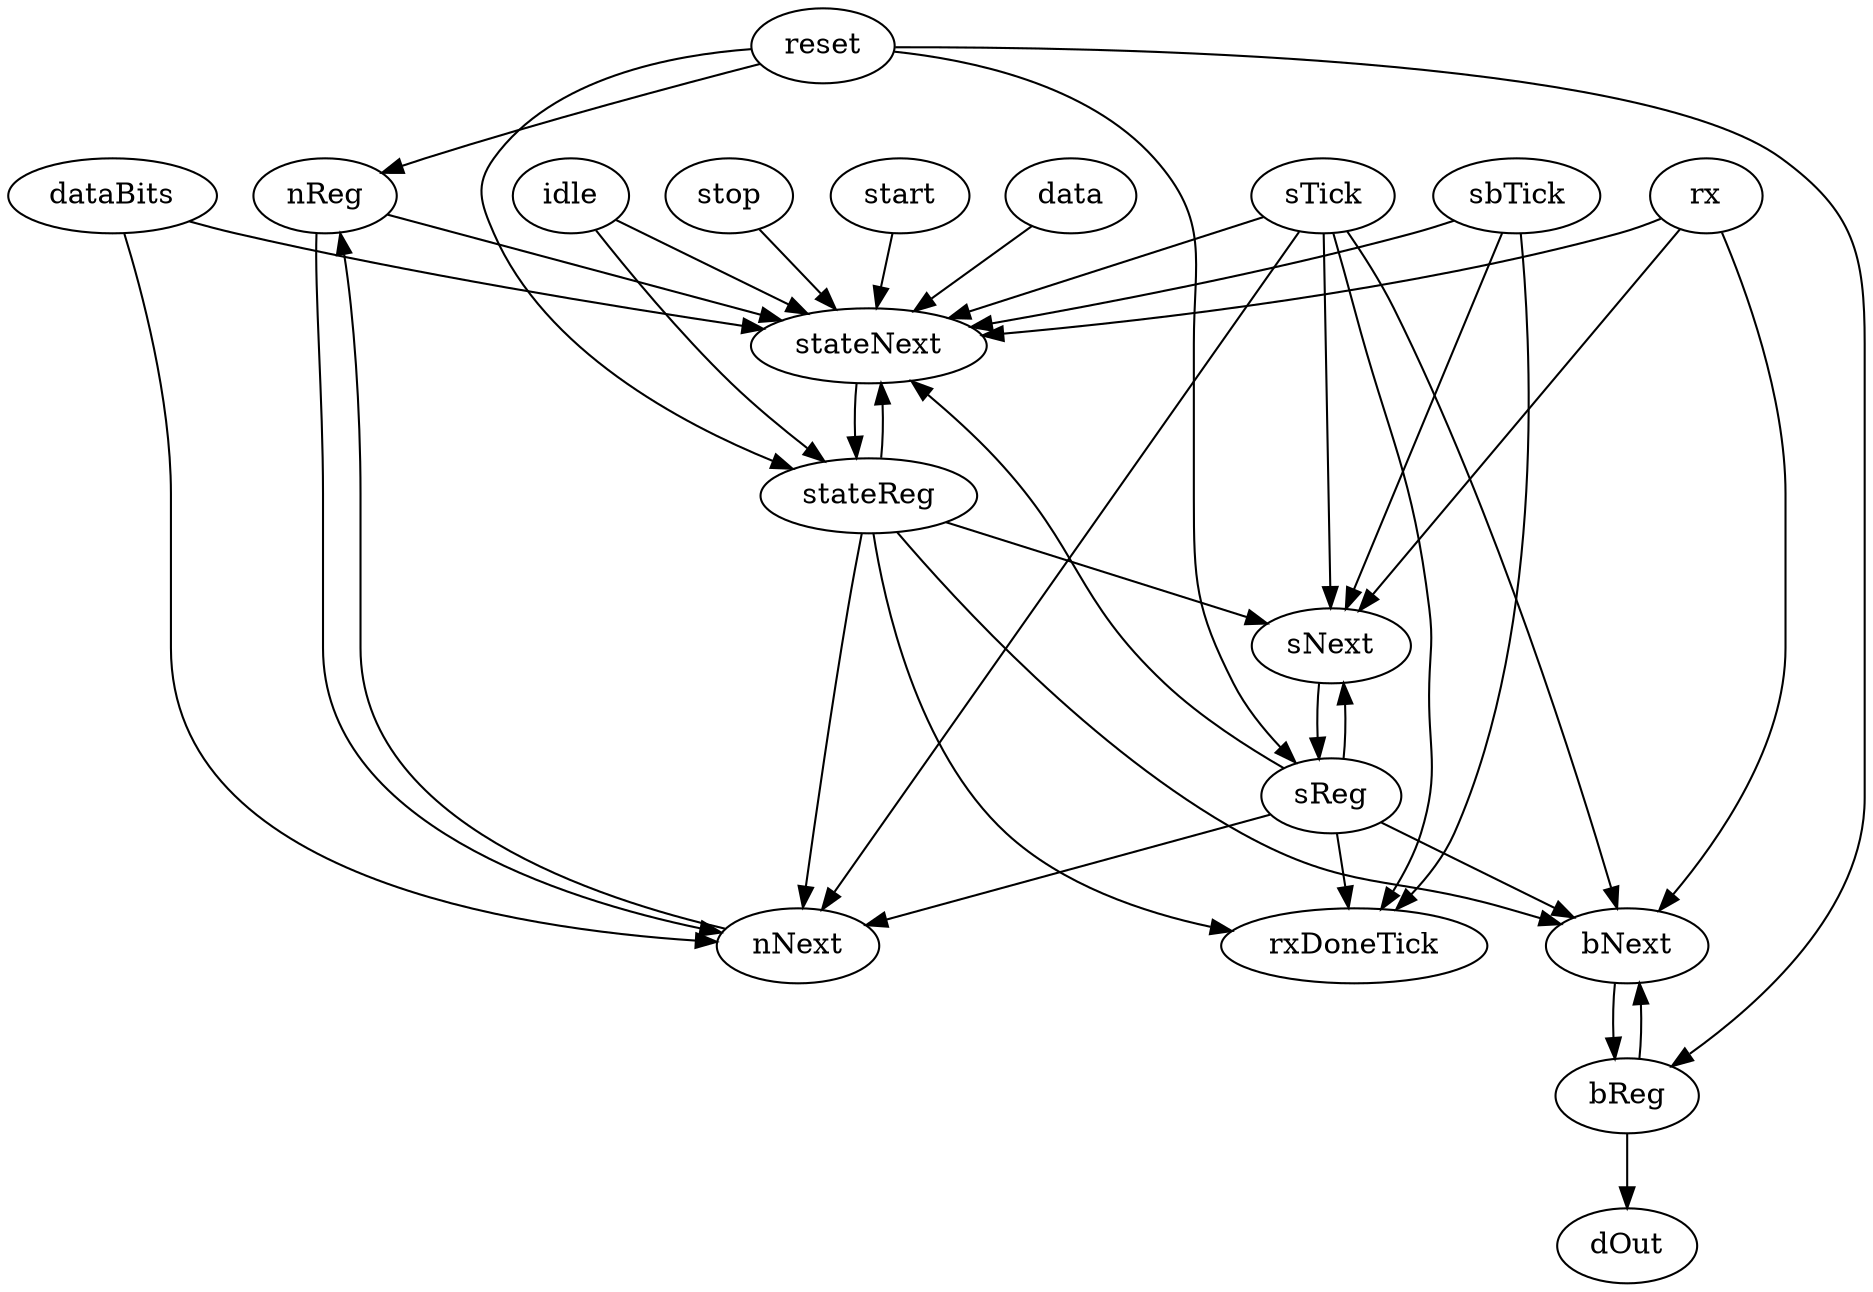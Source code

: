 strict digraph "" {
	reset -> nReg	 [weight=2.0];
	reset -> bReg	 [weight=2.0];
	reset -> stateReg	 [weight=2.0];
	reset -> sReg	 [weight=2.0];
	stateNext -> stateReg	 [weight=1.0];
	nReg -> stateNext	 [weight=1.0];
	nReg -> nNext	 [weight=3.0];
	bReg -> dOut	 [weight=1.0];
	bReg -> bNext	 [weight=3.0];
	rx -> stateNext	 [weight=1.0];
	rx -> sNext	 [weight=1.0];
	rx -> bNext	 [weight=1.0];
	stop -> stateNext	 [weight=1.0];
	idle -> stateNext	 [weight=1.0];
	idle -> stateReg	 [weight=1.0];
	stateReg -> stateNext	 [weight=5.0];
	stateReg -> rxDoneTick	 [weight=1.0];
	stateReg -> sNext	 [weight=7.0];
	stateReg -> nNext	 [weight=2.0];
	stateReg -> bNext	 [weight=2.0];
	start -> stateNext	 [weight=1.0];
	dataBits -> stateNext	 [weight=1.0];
	dataBits -> nNext	 [weight=1.0];
	data -> stateNext	 [weight=1.0];
	sNext -> sReg	 [weight=1.0];
	nNext -> nReg	 [weight=1.0];
	sReg -> stateNext	 [weight=3.0];
	sReg -> rxDoneTick	 [weight=1.0];
	sReg -> sNext	 [weight=10.0];
	sReg -> nNext	 [weight=2.0];
	sReg -> bNext	 [weight=2.0];
	bNext -> bReg	 [weight=1.0];
	sbTick -> stateNext	 [weight=1.0];
	sbTick -> rxDoneTick	 [weight=1.0];
	sbTick -> sNext	 [weight=1.0];
	sTick -> stateNext	 [weight=3.0];
	sTick -> rxDoneTick	 [weight=1.0];
	sTick -> sNext	 [weight=6.0];
	sTick -> nNext	 [weight=2.0];
	sTick -> bNext	 [weight=2.0];
}
